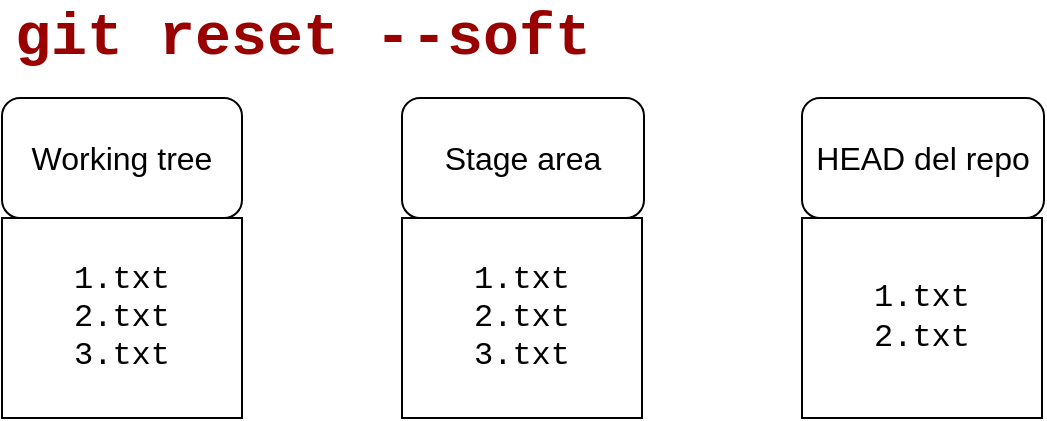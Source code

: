 <mxfile version="12.1.3" type="device" pages="1"><diagram id="7UydB9aWDGw2bEgtvklw" name="Page-1"><mxGraphModel dx="690" dy="497" grid="1" gridSize="10" guides="1" tooltips="1" connect="1" arrows="1" fold="1" page="1" pageScale="1" pageWidth="1169" pageHeight="827" math="0" shadow="0"><root><mxCell id="0"/><mxCell id="1" parent="0"/><mxCell id="lINo1w4QjSEPydlvOQjH-1" value="&lt;font style=&quot;font-size: 16px&quot;&gt;Working tree&lt;/font&gt;" style="rounded=1;whiteSpace=wrap;html=1;" parent="1" vertex="1"><mxGeometry x="40" y="176" width="120" height="60" as="geometry"/></mxCell><mxCell id="lINo1w4QjSEPydlvOQjH-3" value="&lt;font style=&quot;font-size: 16px&quot;&gt;Stage area&lt;/font&gt;" style="rounded=1;whiteSpace=wrap;html=1;" parent="1" vertex="1"><mxGeometry x="240" y="176" width="121" height="60" as="geometry"/></mxCell><mxCell id="0VxmAH_zFiunsmAskSCL-1" value="&lt;font style=&quot;font-size: 16px&quot; face=&quot;Courier New&quot;&gt;1.txt&lt;br&gt;2.txt&lt;br&gt;3.txt&lt;br&gt;&lt;/font&gt;" style="rounded=0;whiteSpace=wrap;html=1;fillColor=none;labelPosition=center;verticalLabelPosition=middle;align=center;verticalAlign=middle;" vertex="1" parent="1"><mxGeometry x="240" y="236" width="120" height="100" as="geometry"/></mxCell><mxCell id="0VxmAH_zFiunsmAskSCL-2" value="&lt;font style=&quot;font-size: 16px&quot;&gt;HEAD del repo&lt;/font&gt;" style="rounded=1;whiteSpace=wrap;html=1;" vertex="1" parent="1"><mxGeometry x="440" y="176" width="121" height="60" as="geometry"/></mxCell><mxCell id="0VxmAH_zFiunsmAskSCL-3" value="&lt;font style=&quot;font-size: 16px&quot; face=&quot;Courier New&quot;&gt;1.txt&lt;br&gt;2.txt&lt;br&gt;&lt;/font&gt;" style="rounded=0;whiteSpace=wrap;html=1;fillColor=none;labelPosition=center;verticalLabelPosition=middle;align=center;verticalAlign=middle;" vertex="1" parent="1"><mxGeometry x="440" y="236" width="120" height="100" as="geometry"/></mxCell><mxCell id="0VxmAH_zFiunsmAskSCL-4" value="&lt;font style=&quot;font-size: 16px&quot; face=&quot;Courier New&quot;&gt;1.txt&lt;br&gt;2.txt&lt;br&gt;3.txt&lt;br&gt;&lt;/font&gt;" style="rounded=0;whiteSpace=wrap;html=1;fillColor=none;labelPosition=center;verticalLabelPosition=middle;align=center;verticalAlign=middle;" vertex="1" parent="1"><mxGeometry x="40" y="236" width="120" height="100" as="geometry"/></mxCell><mxCell id="0VxmAH_zFiunsmAskSCL-5" value="git reset --soft" style="text;html=1;resizable=0;autosize=1;align=center;verticalAlign=middle;points=[];fillColor=none;strokeColor=none;rounded=0;shadow=0;comic=0;fontSize=30;fontColor=#990000;labelPosition=center;verticalLabelPosition=middle;fontFamily=Courier New;labelBackgroundColor=#ffffff;fontStyle=1" vertex="1" parent="1"><mxGeometry x="40" y="130" width="300" height="30" as="geometry"/></mxCell></root></mxGraphModel></diagram></mxfile>
